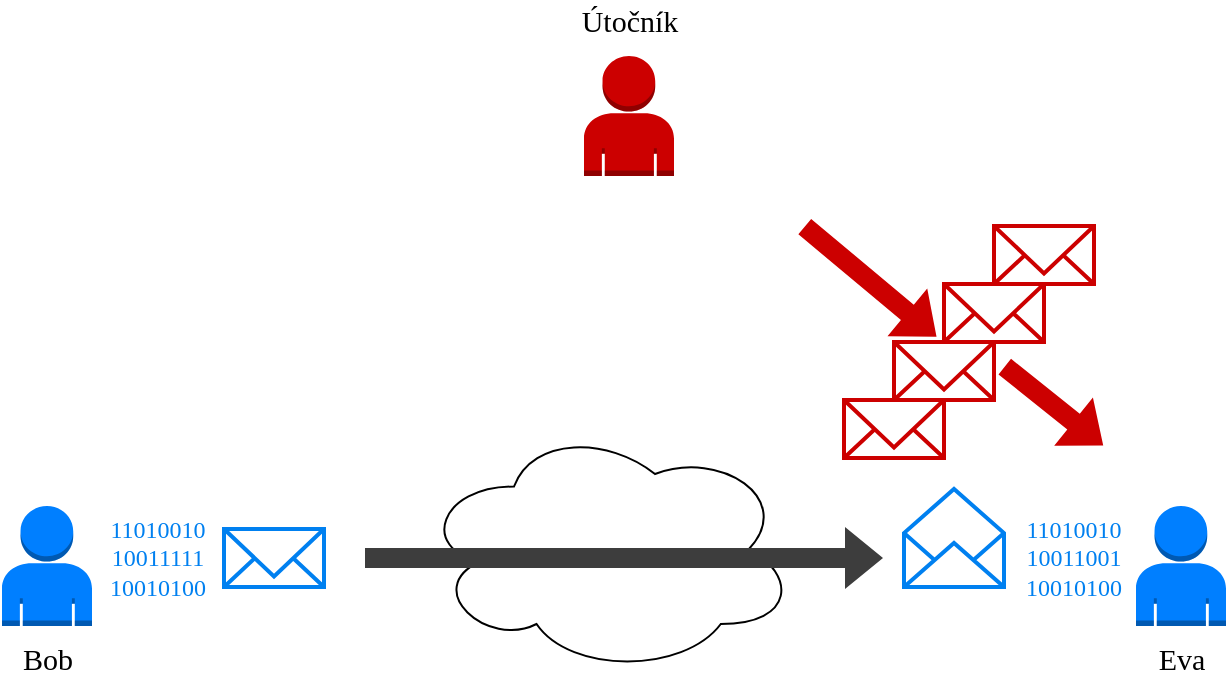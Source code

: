 <mxfile version="12.3.2" type="device" pages="1"><diagram id="KQbcBKds0Yyqv5vkCtu4" name="Page-1"><mxGraphModel dx="1422" dy="824" grid="1" gridSize="10" guides="1" tooltips="1" connect="1" arrows="1" fold="1" page="1" pageScale="1" pageWidth="827" pageHeight="1169" math="0" shadow="0"><root><mxCell id="0"/><mxCell id="1" parent="0"/><mxCell id="D4Crx_8czGkIDOIalMsa-8" value="" style="ellipse;shape=cloud;whiteSpace=wrap;html=1;" parent="1" vertex="1"><mxGeometry x="318" y="249" width="188" height="125" as="geometry"/></mxCell><mxCell id="D4Crx_8czGkIDOIalMsa-4" value="" style="outlineConnect=0;dashed=0;verticalLabelPosition=bottom;verticalAlign=top;align=center;html=1;shape=mxgraph.aws3.user;fillColor=#CC0000;strokeColor=#b85450;" parent="1" vertex="1"><mxGeometry x="400" y="65" width="45" height="60" as="geometry"/></mxCell><mxCell id="D4Crx_8czGkIDOIalMsa-5" value="" style="outlineConnect=0;dashed=0;verticalLabelPosition=bottom;verticalAlign=top;align=center;html=1;shape=mxgraph.aws3.user;fillColor=#007FFF;strokeColor=#6c8ebf;" parent="1" vertex="1"><mxGeometry x="109" y="290" width="45" height="60" as="geometry"/></mxCell><mxCell id="D4Crx_8czGkIDOIalMsa-6" value="" style="outlineConnect=0;dashed=0;verticalLabelPosition=bottom;verticalAlign=top;align=center;html=1;shape=mxgraph.aws3.user;fillColor=#007FFF;strokeColor=#6c8ebf;" parent="1" vertex="1"><mxGeometry x="676" y="290" width="45" height="60" as="geometry"/></mxCell><mxCell id="D4Crx_8czGkIDOIalMsa-11" value="" style="shape=flexArrow;endArrow=classic;html=1;fillColor=#3D3D3D;strokeColor=none;dashed=1;" parent="1" edge="1"><mxGeometry width="50" height="50" relative="1" as="geometry"><mxPoint x="290" y="316" as="sourcePoint"/><mxPoint x="550" y="316" as="targetPoint"/></mxGeometry></mxCell><mxCell id="D4Crx_8czGkIDOIalMsa-16" value="Bob" style="text;html=1;strokeColor=none;fillColor=none;align=center;verticalAlign=middle;whiteSpace=wrap;rounded=0;fontSize=15;fontStyle=0;fontFamily=Vafle VUT;" parent="1" vertex="1"><mxGeometry x="111.5" y="356" width="40" height="20" as="geometry"/></mxCell><mxCell id="D4Crx_8czGkIDOIalMsa-17" value="Eva" style="text;html=1;strokeColor=none;fillColor=none;align=center;verticalAlign=middle;whiteSpace=wrap;rounded=0;fontSize=15;fontStyle=0;fontFamily=Vafle VUT;" parent="1" vertex="1"><mxGeometry x="678.5" y="356" width="40" height="20" as="geometry"/></mxCell><mxCell id="D4Crx_8czGkIDOIalMsa-18" value="Útočník" style="text;html=1;strokeColor=none;fillColor=none;align=center;verticalAlign=middle;whiteSpace=wrap;rounded=0;fontSize=15;fontStyle=0;fontFamily=Vafle VUT;" parent="1" vertex="1"><mxGeometry x="402.5" y="37" width="40" height="20" as="geometry"/></mxCell><mxCell id="D4Crx_8czGkIDOIalMsa-20" value="" style="html=1;verticalLabelPosition=bottom;align=center;labelBackgroundColor=#ffffff;verticalAlign=top;strokeWidth=2;strokeColor=#0080F0;shadow=0;dashed=0;shape=mxgraph.ios7.icons.mail;fillColor=none;" parent="1" vertex="1"><mxGeometry x="220" y="301.5" width="50" height="29" as="geometry"/></mxCell><mxCell id="D4Crx_8czGkIDOIalMsa-21" value="" style="html=1;verticalLabelPosition=bottom;align=center;labelBackgroundColor=#ffffff;verticalAlign=top;strokeWidth=2;strokeColor=#0080F0;shadow=0;dashed=0;shape=mxgraph.ios7.icons.envelope_(empty);fillColor=none;gradientColor=#ffffff;gradientDirection=east;" parent="1" vertex="1"><mxGeometry x="560" y="281.5" width="50" height="49" as="geometry"/></mxCell><mxCell id="D4Crx_8czGkIDOIalMsa-29" value="&lt;font color=&quot;#0080f0&quot; face=&quot;Vafle VUT&quot;&gt;11010010&lt;br&gt;10011111&lt;br&gt;10010100&lt;/font&gt;" style="text;html=1;strokeColor=none;fillColor=none;align=center;verticalAlign=middle;whiteSpace=wrap;rounded=0;fontColor=#CC0000;" parent="1" vertex="1"><mxGeometry x="167" y="306" width="40" height="20" as="geometry"/></mxCell><mxCell id="D4Crx_8czGkIDOIalMsa-31" value="&lt;font color=&quot;#0080f0&quot; face=&quot;Vafle VUT&quot;&gt;11010010&lt;br&gt;10011001&lt;br&gt;10010100&lt;/font&gt;" style="text;html=1;strokeColor=none;fillColor=none;align=center;verticalAlign=middle;whiteSpace=wrap;rounded=0;fontColor=#CC0000;" parent="1" vertex="1"><mxGeometry x="625" y="306" width="40" height="20" as="geometry"/></mxCell><mxCell id="D4Crx_8czGkIDOIalMsa-34" value="" style="shape=flexArrow;endArrow=classic;html=1;dashed=1;strokeColor=none;fillColor=#CC0000;fontSize=15;fontColor=#CC0000;" parent="1" edge="1"><mxGeometry width="50" height="50" relative="1" as="geometry"><mxPoint x="610" y="220" as="sourcePoint"/><mxPoint x="660" y="260" as="targetPoint"/></mxGeometry></mxCell><mxCell id="D4Crx_8czGkIDOIalMsa-35" value="" style="html=1;verticalLabelPosition=bottom;align=center;labelBackgroundColor=#ffffff;verticalAlign=top;strokeWidth=2;strokeColor=#CC0000;shadow=0;dashed=0;shape=mxgraph.ios7.icons.mail;fillColor=none;" parent="1" vertex="1"><mxGeometry x="530" y="237" width="50" height="29" as="geometry"/></mxCell><mxCell id="D4Crx_8czGkIDOIalMsa-36" value="" style="shape=flexArrow;endArrow=classic;html=1;dashed=1;strokeColor=none;fillColor=#CC0000;fontSize=15;fontColor=#CC0000;entryX=-0.067;entryY=0.92;entryDx=0;entryDy=0;entryPerimeter=0;" parent="1" target="D4Crx_8czGkIDOIalMsa-42" edge="1"><mxGeometry width="50" height="50" relative="1" as="geometry"><mxPoint x="510" y="150" as="sourcePoint"/><mxPoint x="660" y="260" as="targetPoint"/></mxGeometry></mxCell><mxCell id="D4Crx_8czGkIDOIalMsa-41" value="" style="html=1;verticalLabelPosition=bottom;align=center;labelBackgroundColor=#ffffff;verticalAlign=top;strokeWidth=2;strokeColor=#CC0000;shadow=0;dashed=0;shape=mxgraph.ios7.icons.mail;fillColor=none;" parent="1" vertex="1"><mxGeometry x="555" y="208" width="50" height="29" as="geometry"/></mxCell><mxCell id="D4Crx_8czGkIDOIalMsa-42" value="" style="html=1;verticalLabelPosition=bottom;align=center;labelBackgroundColor=#ffffff;verticalAlign=top;strokeWidth=2;strokeColor=#CC0000;shadow=0;dashed=0;shape=mxgraph.ios7.icons.mail;fillColor=none;" parent="1" vertex="1"><mxGeometry x="580" y="179" width="50" height="29" as="geometry"/></mxCell><mxCell id="D4Crx_8czGkIDOIalMsa-51" value="" style="html=1;verticalLabelPosition=bottom;align=center;labelBackgroundColor=#ffffff;verticalAlign=top;strokeWidth=2;strokeColor=#CC0000;shadow=0;dashed=0;shape=mxgraph.ios7.icons.mail;fillColor=none;" parent="1" vertex="1"><mxGeometry x="605" y="150" width="50" height="29" as="geometry"/></mxCell></root></mxGraphModel></diagram></mxfile>